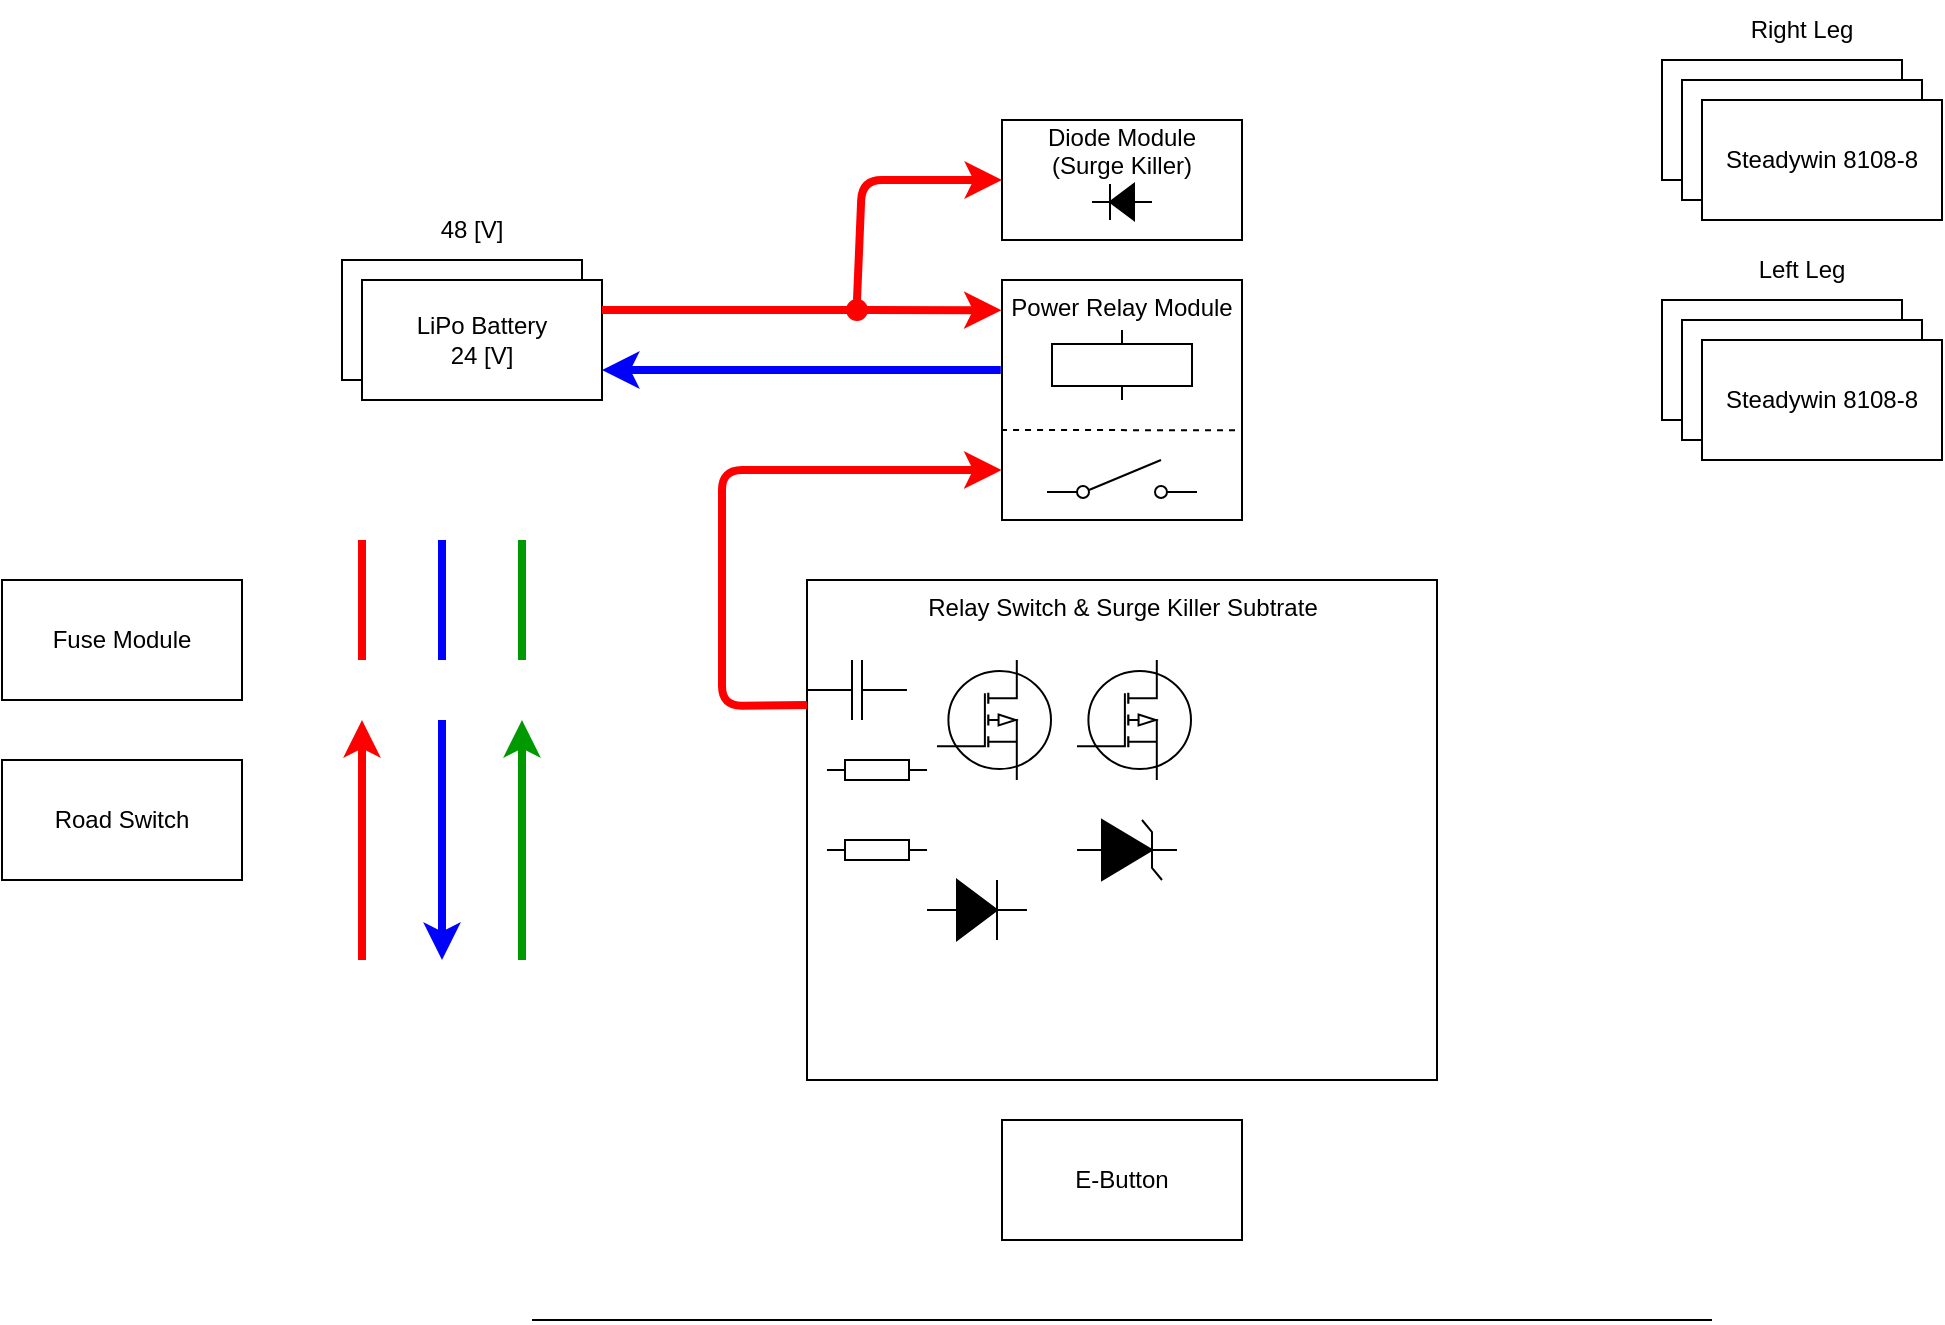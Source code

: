 <mxfile>
    <diagram id="rDz2D9IsSAhLqH0gtFJn" name="Page-1">
        <mxGraphModel dx="1535" dy="477" grid="1" gridSize="10" guides="1" tooltips="1" connect="1" arrows="1" fold="1" page="1" pageScale="1" pageWidth="850" pageHeight="1100" math="0" shadow="0">
            <root>
                <mxCell id="0"/>
                <mxCell id="1" parent="0"/>
                <mxCell id="4" value="" style="group" vertex="1" connectable="0" parent="1">
                    <mxGeometry x="30" y="160" width="130" height="70" as="geometry"/>
                </mxCell>
                <mxCell id="2" value="" style="rounded=0;whiteSpace=wrap;html=1;" vertex="1" parent="4">
                    <mxGeometry width="120" height="60" as="geometry"/>
                </mxCell>
                <mxCell id="3" value="LiPo Battery&lt;div&gt;24 [V]&lt;/div&gt;" style="rounded=0;whiteSpace=wrap;html=1;" vertex="1" parent="4">
                    <mxGeometry x="10" y="10" width="120" height="60" as="geometry"/>
                </mxCell>
                <mxCell id="8" value="" style="group" vertex="1" connectable="0" parent="1">
                    <mxGeometry x="690" y="60" width="140" height="80" as="geometry"/>
                </mxCell>
                <mxCell id="5" value="" style="rounded=0;whiteSpace=wrap;html=1;" vertex="1" parent="8">
                    <mxGeometry width="120" height="60" as="geometry"/>
                </mxCell>
                <mxCell id="6" value="" style="rounded=0;whiteSpace=wrap;html=1;" vertex="1" parent="8">
                    <mxGeometry x="10" y="10" width="120" height="60" as="geometry"/>
                </mxCell>
                <mxCell id="7" value="Steadywin 8108-8" style="rounded=0;whiteSpace=wrap;html=1;" vertex="1" parent="8">
                    <mxGeometry x="20" y="20" width="120" height="60" as="geometry"/>
                </mxCell>
                <mxCell id="9" value="" style="group" vertex="1" connectable="0" parent="1">
                    <mxGeometry x="690" y="180" width="140" height="80" as="geometry"/>
                </mxCell>
                <mxCell id="10" value="" style="rounded=0;whiteSpace=wrap;html=1;" vertex="1" parent="9">
                    <mxGeometry width="120" height="60" as="geometry"/>
                </mxCell>
                <mxCell id="11" value="" style="rounded=0;whiteSpace=wrap;html=1;" vertex="1" parent="9">
                    <mxGeometry x="10" y="10" width="120" height="60" as="geometry"/>
                </mxCell>
                <mxCell id="12" value="Steadywin 8108-8" style="rounded=0;whiteSpace=wrap;html=1;" vertex="1" parent="9">
                    <mxGeometry x="20" y="20" width="120" height="60" as="geometry"/>
                </mxCell>
                <mxCell id="13" value="Diode Module&lt;div&gt;(Surge Killer)&lt;/div&gt;&lt;div&gt;&lt;br&gt;&lt;/div&gt;&lt;div&gt;&lt;br&gt;&lt;/div&gt;" style="rounded=0;whiteSpace=wrap;html=1;" vertex="1" parent="1">
                    <mxGeometry x="360" y="90" width="120" height="60" as="geometry"/>
                </mxCell>
                <mxCell id="14" value="Power Relay Module" style="rounded=0;whiteSpace=wrap;html=1;verticalAlign=top;" vertex="1" parent="1">
                    <mxGeometry x="360" y="170" width="120" height="120" as="geometry"/>
                </mxCell>
                <mxCell id="17" value="Relay Switch &amp;amp; Surge Killer Subtrate" style="rounded=0;whiteSpace=wrap;html=1;verticalAlign=top;align=center;" vertex="1" parent="1">
                    <mxGeometry x="262.5" y="320" width="315" height="250" as="geometry"/>
                </mxCell>
                <mxCell id="18" value="E-Button" style="rounded=0;whiteSpace=wrap;html=1;" vertex="1" parent="1">
                    <mxGeometry x="360" y="590" width="120" height="60" as="geometry"/>
                </mxCell>
                <mxCell id="19" value="" style="endArrow=none;html=1;" edge="1" parent="1">
                    <mxGeometry width="50" height="50" relative="1" as="geometry">
                        <mxPoint x="125" y="690" as="sourcePoint"/>
                        <mxPoint x="715" y="690" as="targetPoint"/>
                    </mxGeometry>
                </mxCell>
                <mxCell id="20" value="" style="endArrow=classic;html=1;strokeColor=#FF0000;strokeWidth=4;" edge="1" parent="1">
                    <mxGeometry width="50" height="50" relative="1" as="geometry">
                        <mxPoint x="40" y="510" as="sourcePoint"/>
                        <mxPoint x="40" y="390" as="targetPoint"/>
                    </mxGeometry>
                </mxCell>
                <mxCell id="21" value="" style="endArrow=classic;html=1;strokeWidth=4;strokeColor=#0000FF;" edge="1" parent="1">
                    <mxGeometry width="50" height="50" relative="1" as="geometry">
                        <mxPoint x="80" y="390" as="sourcePoint"/>
                        <mxPoint x="80" y="510" as="targetPoint"/>
                    </mxGeometry>
                </mxCell>
                <mxCell id="23" value="" style="endArrow=classic;html=1;strokeColor=#009900;strokeWidth=4;" edge="1" parent="1">
                    <mxGeometry width="50" height="50" relative="1" as="geometry">
                        <mxPoint x="120" y="510" as="sourcePoint"/>
                        <mxPoint x="120" y="390" as="targetPoint"/>
                    </mxGeometry>
                </mxCell>
                <mxCell id="25" value="Fuse Module" style="rounded=0;whiteSpace=wrap;html=1;" vertex="1" parent="1">
                    <mxGeometry x="-140" y="320" width="120" height="60" as="geometry"/>
                </mxCell>
                <mxCell id="26" value="Road Switch" style="rounded=0;whiteSpace=wrap;html=1;" vertex="1" parent="1">
                    <mxGeometry x="-140" y="410" width="120" height="60" as="geometry"/>
                </mxCell>
                <mxCell id="27" value="48 [V]" style="text;html=1;align=center;verticalAlign=middle;whiteSpace=wrap;rounded=0;" vertex="1" parent="1">
                    <mxGeometry x="65" y="130" width="60" height="30" as="geometry"/>
                </mxCell>
                <mxCell id="28" value="Right Leg" style="text;html=1;align=center;verticalAlign=middle;whiteSpace=wrap;rounded=0;" vertex="1" parent="1">
                    <mxGeometry x="730" y="30" width="60" height="30" as="geometry"/>
                </mxCell>
                <mxCell id="29" value="Left Leg" style="text;html=1;align=center;verticalAlign=middle;whiteSpace=wrap;rounded=0;" vertex="1" parent="1">
                    <mxGeometry x="730" y="150" width="60" height="30" as="geometry"/>
                </mxCell>
                <mxCell id="30" value="" style="verticalLabelPosition=bottom;shadow=0;dashed=0;align=center;html=1;verticalAlign=top;shape=mxgraph.electrical.mosfets1.mosfet_ic_p;" vertex="1" parent="1">
                    <mxGeometry x="327.5" y="360" width="57" height="60" as="geometry"/>
                </mxCell>
                <mxCell id="31" value="" style="pointerEvents=1;fillColor=strokeColor;verticalLabelPosition=bottom;shadow=0;dashed=0;align=center;html=1;verticalAlign=top;shape=mxgraph.electrical.diodes.diode;" vertex="1" parent="1">
                    <mxGeometry x="322.5" y="470" width="50" height="30" as="geometry"/>
                </mxCell>
                <mxCell id="32" value="" style="pointerEvents=1;fillColor=strokeColor;verticalLabelPosition=bottom;shadow=0;dashed=0;align=center;html=1;verticalAlign=top;shape=mxgraph.electrical.diodes.zener_diode_3;" vertex="1" parent="1">
                    <mxGeometry x="397.5" y="440" width="50" height="30" as="geometry"/>
                </mxCell>
                <mxCell id="33" value="" style="verticalLabelPosition=bottom;shadow=0;dashed=0;align=center;html=1;verticalAlign=top;shape=mxgraph.electrical.mosfets1.mosfet_ic_p;" vertex="1" parent="1">
                    <mxGeometry x="397.5" y="360" width="57" height="60" as="geometry"/>
                </mxCell>
                <mxCell id="34" value="" style="pointerEvents=1;verticalLabelPosition=bottom;shadow=0;dashed=0;align=center;html=1;verticalAlign=top;shape=mxgraph.electrical.capacitors.capacitor_1;" vertex="1" parent="1">
                    <mxGeometry x="262.5" y="360" width="50" height="30" as="geometry"/>
                </mxCell>
                <mxCell id="35" value="" style="pointerEvents=1;verticalLabelPosition=bottom;shadow=0;dashed=0;align=center;html=1;verticalAlign=top;shape=mxgraph.electrical.resistors.resistor_1;" vertex="1" parent="1">
                    <mxGeometry x="272.5" y="410" width="50" height="10" as="geometry"/>
                </mxCell>
                <mxCell id="36" value="" style="pointerEvents=1;verticalLabelPosition=bottom;shadow=0;dashed=0;align=center;html=1;verticalAlign=top;shape=mxgraph.electrical.resistors.resistor_1;" vertex="1" parent="1">
                    <mxGeometry x="272.5" y="450" width="50" height="10" as="geometry"/>
                </mxCell>
                <mxCell id="37" value="" style="endArrow=classic;html=1;strokeColor=#FF0000;strokeWidth=4;entryX=-0.002;entryY=0.126;entryDx=0;entryDy=0;exitX=1;exitY=0.5;exitDx=0;exitDy=0;entryPerimeter=0;" edge="1" parent="1" source="38" target="14">
                    <mxGeometry width="50" height="50" relative="1" as="geometry">
                        <mxPoint x="160" y="180" as="sourcePoint"/>
                        <mxPoint x="360" y="180" as="targetPoint"/>
                    </mxGeometry>
                </mxCell>
                <mxCell id="38" value="" style="ellipse;whiteSpace=wrap;html=1;aspect=fixed;strokeColor=#FF0000;fillColor=#FF0000;" vertex="1" parent="1">
                    <mxGeometry x="282.5" y="180" width="10" height="10" as="geometry"/>
                </mxCell>
                <mxCell id="41" value="" style="endArrow=none;html=1;strokeWidth=4;strokeColor=#FF0000;" edge="1" parent="1">
                    <mxGeometry width="50" height="50" relative="1" as="geometry">
                        <mxPoint x="40" y="360" as="sourcePoint"/>
                        <mxPoint x="40" y="300" as="targetPoint"/>
                    </mxGeometry>
                </mxCell>
                <mxCell id="42" value="" style="endArrow=none;html=1;strokeWidth=4;strokeColor=#0000FF;" edge="1" parent="1">
                    <mxGeometry width="50" height="50" relative="1" as="geometry">
                        <mxPoint x="80" y="360" as="sourcePoint"/>
                        <mxPoint x="80" y="300" as="targetPoint"/>
                    </mxGeometry>
                </mxCell>
                <mxCell id="43" value="" style="endArrow=none;html=1;strokeWidth=4;strokeColor=#009900;" edge="1" parent="1">
                    <mxGeometry width="50" height="50" relative="1" as="geometry">
                        <mxPoint x="120" y="360" as="sourcePoint"/>
                        <mxPoint x="120" y="300" as="targetPoint"/>
                    </mxGeometry>
                </mxCell>
                <mxCell id="44" value="" style="endArrow=none;html=1;strokeWidth=4;strokeColor=#FF0000;entryX=0;entryY=0.5;entryDx=0;entryDy=0;exitX=1;exitY=0.25;exitDx=0;exitDy=0;" edge="1" parent="1" source="3" target="38">
                    <mxGeometry width="50" height="50" relative="1" as="geometry">
                        <mxPoint x="50" y="370" as="sourcePoint"/>
                        <mxPoint x="50" y="310" as="targetPoint"/>
                    </mxGeometry>
                </mxCell>
                <mxCell id="46" value="" style="endArrow=classic;html=1;strokeColor=#FF0000;strokeWidth=4;entryX=0;entryY=0.5;entryDx=0;entryDy=0;exitX=0.5;exitY=0;exitDx=0;exitDy=0;" edge="1" parent="1" source="38" target="13">
                    <mxGeometry width="50" height="50" relative="1" as="geometry">
                        <mxPoint x="280" y="120" as="sourcePoint"/>
                        <mxPoint x="272.5" y="20" as="targetPoint"/>
                        <Array as="points">
                            <mxPoint x="290" y="120"/>
                        </Array>
                    </mxGeometry>
                </mxCell>
                <mxCell id="47" value="" style="pointerEvents=1;fillColor=strokeColor;verticalLabelPosition=bottom;shadow=0;dashed=0;align=center;html=1;verticalAlign=top;shape=mxgraph.electrical.diodes.diode;rotation=-180;" vertex="1" parent="1">
                    <mxGeometry x="405" y="122" width="30" height="18" as="geometry"/>
                </mxCell>
                <mxCell id="48" value="" style="endArrow=classic;html=1;strokeWidth=4;strokeColor=#0000FF;exitX=-0.005;exitY=0.375;exitDx=0;exitDy=0;entryX=1;entryY=0.75;entryDx=0;entryDy=0;exitPerimeter=0;" edge="1" parent="1" source="14" target="3">
                    <mxGeometry width="50" height="50" relative="1" as="geometry">
                        <mxPoint x="90" y="400" as="sourcePoint"/>
                        <mxPoint x="90" y="520" as="targetPoint"/>
                    </mxGeometry>
                </mxCell>
                <mxCell id="49" value="" style="html=1;shape=mxgraph.electrical.electro-mechanical.singleSwitch;aspect=fixed;elSwitchState=off;" vertex="1" parent="1">
                    <mxGeometry x="382.5" y="260" width="75" height="20" as="geometry"/>
                </mxCell>
                <mxCell id="50" value="" style="pointerEvents=1;verticalLabelPosition=bottom;shadow=0;dashed=0;align=center;html=1;verticalAlign=top;shape=mxgraph.electrical.electro-mechanical.relay_coil;" vertex="1" parent="1">
                    <mxGeometry x="385" y="195" width="70" height="35" as="geometry"/>
                </mxCell>
                <mxCell id="51" value="" style="endArrow=none;dashed=1;html=1;exitX=-0.004;exitY=0.625;exitDx=0;exitDy=0;exitPerimeter=0;entryX=1.003;entryY=0.626;entryDx=0;entryDy=0;entryPerimeter=0;" edge="1" parent="1" source="14" target="14">
                    <mxGeometry width="50" height="50" relative="1" as="geometry">
                        <mxPoint x="360" y="242" as="sourcePoint"/>
                        <mxPoint x="550" y="210" as="targetPoint"/>
                    </mxGeometry>
                </mxCell>
                <mxCell id="52" value="" style="endArrow=classic;html=1;strokeColor=#FF0000;strokeWidth=4;entryX=-0.002;entryY=0.792;entryDx=0;entryDy=0;entryPerimeter=0;exitX=0;exitY=0.25;exitDx=0;exitDy=0;" edge="1" parent="1" source="17" target="14">
                    <mxGeometry width="50" height="50" relative="1" as="geometry">
                        <mxPoint x="230" y="265" as="sourcePoint"/>
                        <mxPoint x="50" y="400" as="targetPoint"/>
                        <Array as="points">
                            <mxPoint x="220" y="383"/>
                            <mxPoint x="220" y="265"/>
                        </Array>
                    </mxGeometry>
                </mxCell>
            </root>
        </mxGraphModel>
    </diagram>
</mxfile>